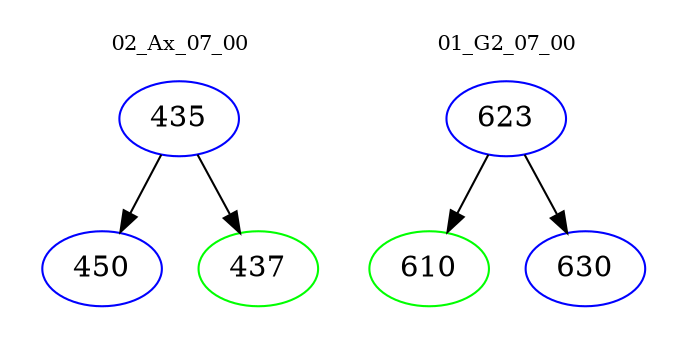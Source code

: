 digraph{
subgraph cluster_0 {
color = white
label = "02_Ax_07_00";
fontsize=10;
T0_435 [label="435", color="blue"]
T0_435 -> T0_450 [color="black"]
T0_450 [label="450", color="blue"]
T0_435 -> T0_437 [color="black"]
T0_437 [label="437", color="green"]
}
subgraph cluster_1 {
color = white
label = "01_G2_07_00";
fontsize=10;
T1_623 [label="623", color="blue"]
T1_623 -> T1_610 [color="black"]
T1_610 [label="610", color="green"]
T1_623 -> T1_630 [color="black"]
T1_630 [label="630", color="blue"]
}
}

